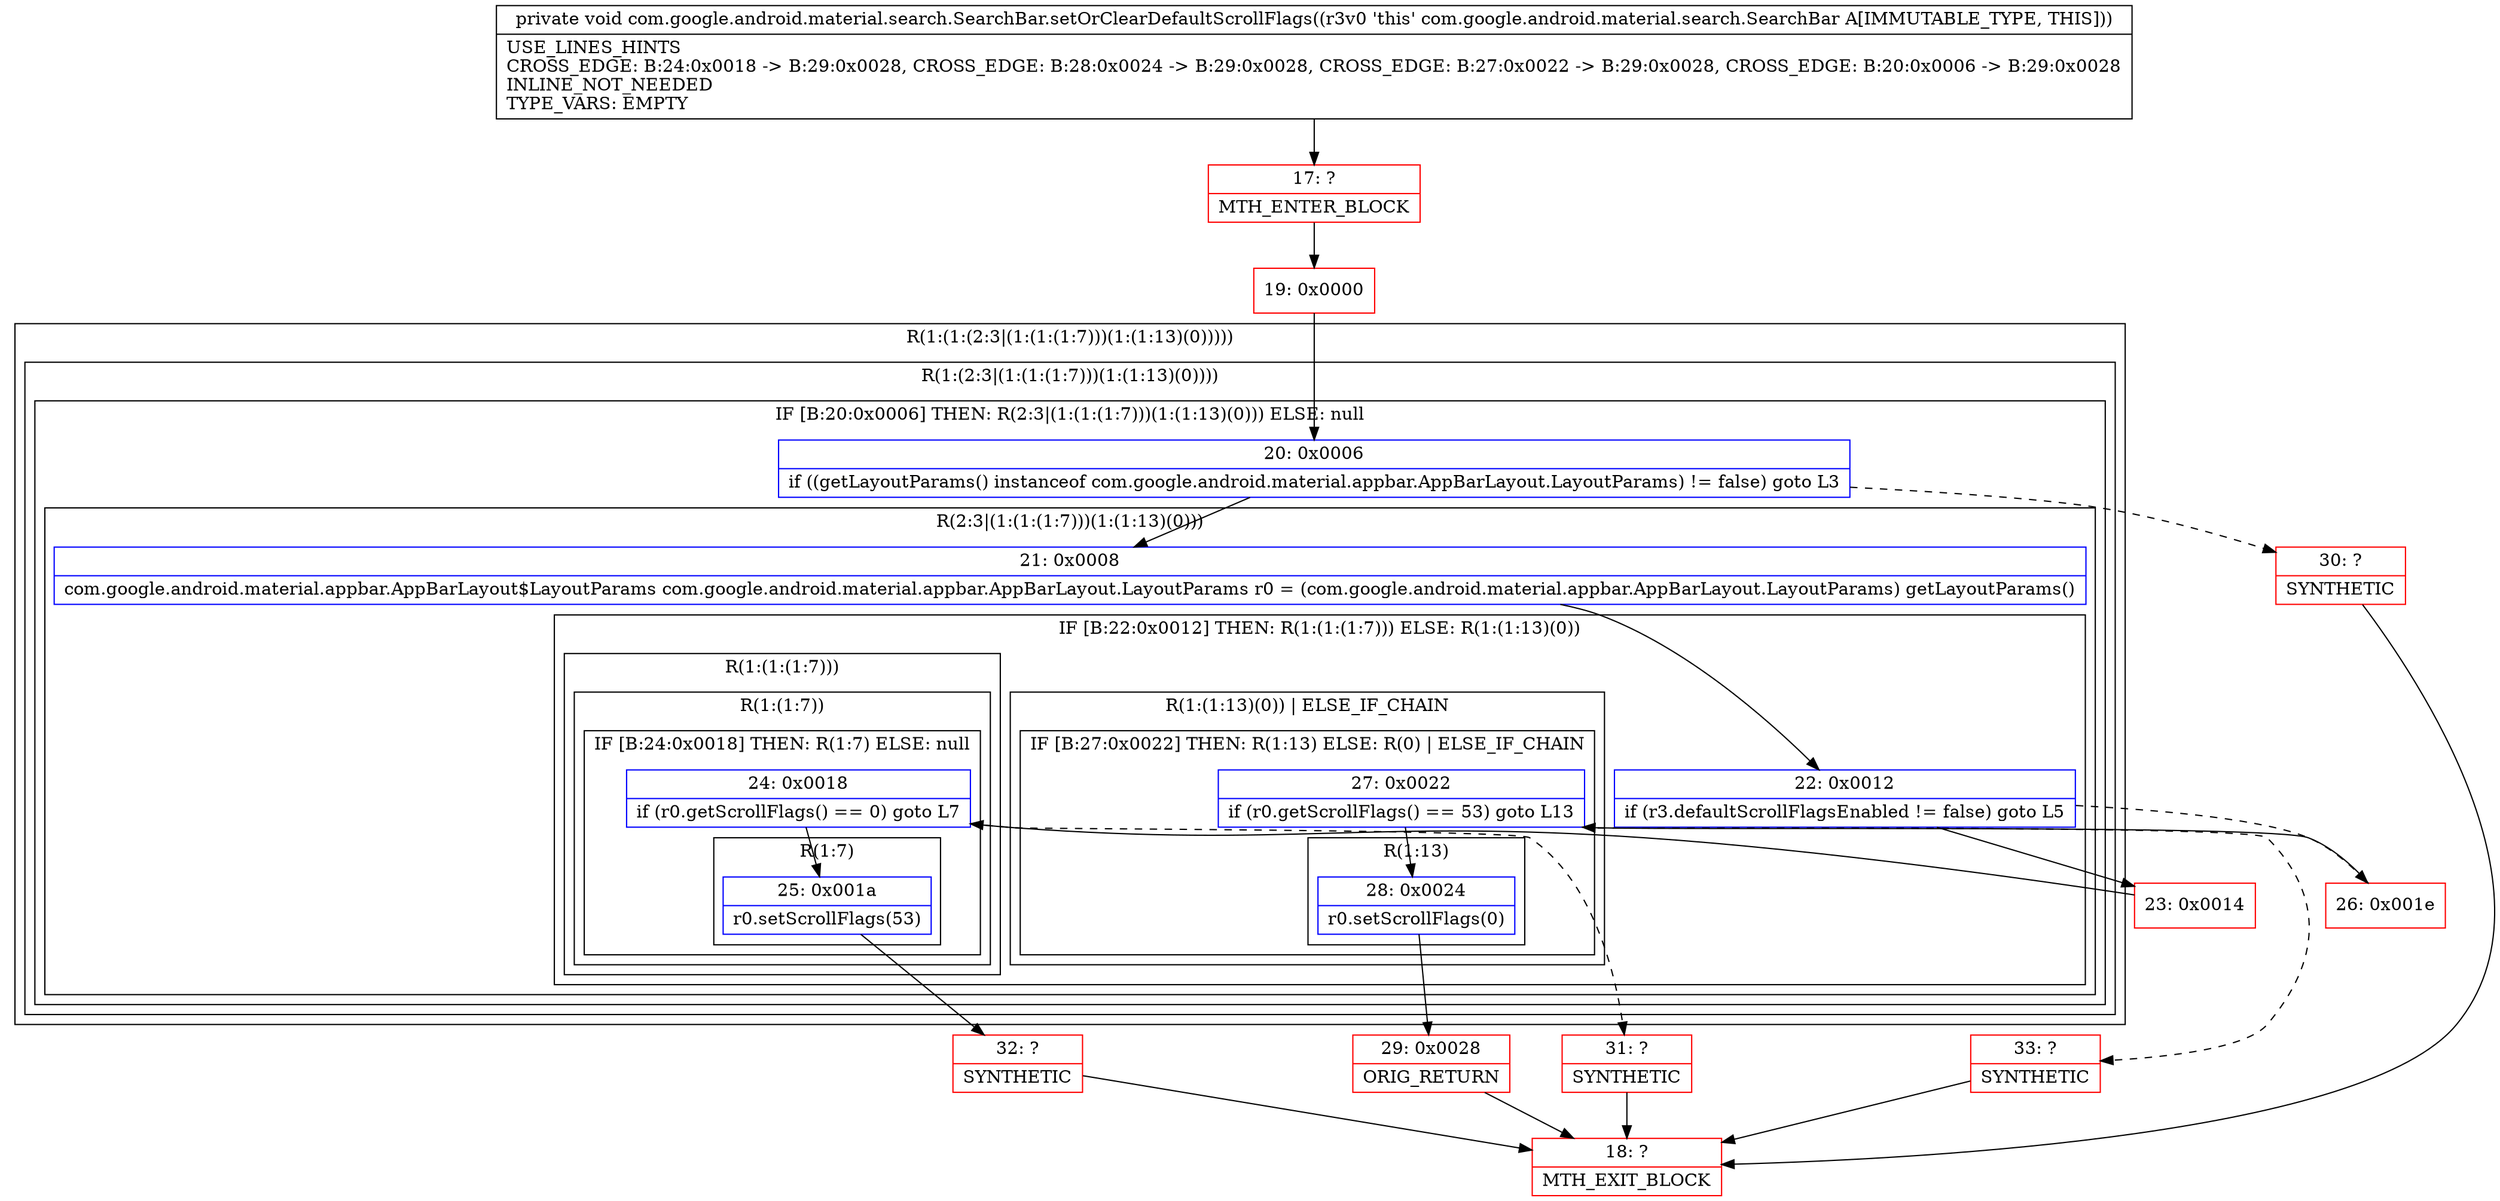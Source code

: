 digraph "CFG forcom.google.android.material.search.SearchBar.setOrClearDefaultScrollFlags()V" {
subgraph cluster_Region_271892554 {
label = "R(1:(1:(2:3|(1:(1:(1:7)))(1:(1:13)(0)))))";
node [shape=record,color=blue];
subgraph cluster_Region_755968036 {
label = "R(1:(2:3|(1:(1:(1:7)))(1:(1:13)(0))))";
node [shape=record,color=blue];
subgraph cluster_IfRegion_1874136225 {
label = "IF [B:20:0x0006] THEN: R(2:3|(1:(1:(1:7)))(1:(1:13)(0))) ELSE: null";
node [shape=record,color=blue];
Node_20 [shape=record,label="{20\:\ 0x0006|if ((getLayoutParams() instanceof com.google.android.material.appbar.AppBarLayout.LayoutParams) != false) goto L3\l}"];
subgraph cluster_Region_1015012330 {
label = "R(2:3|(1:(1:(1:7)))(1:(1:13)(0)))";
node [shape=record,color=blue];
Node_21 [shape=record,label="{21\:\ 0x0008|com.google.android.material.appbar.AppBarLayout$LayoutParams com.google.android.material.appbar.AppBarLayout.LayoutParams r0 = (com.google.android.material.appbar.AppBarLayout.LayoutParams) getLayoutParams()\l}"];
subgraph cluster_IfRegion_604034222 {
label = "IF [B:22:0x0012] THEN: R(1:(1:(1:7))) ELSE: R(1:(1:13)(0))";
node [shape=record,color=blue];
Node_22 [shape=record,label="{22\:\ 0x0012|if (r3.defaultScrollFlagsEnabled != false) goto L5\l}"];
subgraph cluster_Region_310408948 {
label = "R(1:(1:(1:7)))";
node [shape=record,color=blue];
subgraph cluster_Region_1176117896 {
label = "R(1:(1:7))";
node [shape=record,color=blue];
subgraph cluster_IfRegion_70300689 {
label = "IF [B:24:0x0018] THEN: R(1:7) ELSE: null";
node [shape=record,color=blue];
Node_24 [shape=record,label="{24\:\ 0x0018|if (r0.getScrollFlags() == 0) goto L7\l}"];
subgraph cluster_Region_1721458246 {
label = "R(1:7)";
node [shape=record,color=blue];
Node_25 [shape=record,label="{25\:\ 0x001a|r0.setScrollFlags(53)\l}"];
}
}
}
}
subgraph cluster_Region_17694446 {
label = "R(1:(1:13)(0)) | ELSE_IF_CHAIN\l";
node [shape=record,color=blue];
subgraph cluster_IfRegion_646869644 {
label = "IF [B:27:0x0022] THEN: R(1:13) ELSE: R(0) | ELSE_IF_CHAIN\l";
node [shape=record,color=blue];
Node_27 [shape=record,label="{27\:\ 0x0022|if (r0.getScrollFlags() == 53) goto L13\l}"];
subgraph cluster_Region_1684823356 {
label = "R(1:13)";
node [shape=record,color=blue];
Node_28 [shape=record,label="{28\:\ 0x0024|r0.setScrollFlags(0)\l}"];
}
subgraph cluster_Region_596307909 {
label = "R(0)";
node [shape=record,color=blue];
}
}
}
}
}
}
}
}
Node_17 [shape=record,color=red,label="{17\:\ ?|MTH_ENTER_BLOCK\l}"];
Node_19 [shape=record,color=red,label="{19\:\ 0x0000}"];
Node_23 [shape=record,color=red,label="{23\:\ 0x0014}"];
Node_32 [shape=record,color=red,label="{32\:\ ?|SYNTHETIC\l}"];
Node_18 [shape=record,color=red,label="{18\:\ ?|MTH_EXIT_BLOCK\l}"];
Node_31 [shape=record,color=red,label="{31\:\ ?|SYNTHETIC\l}"];
Node_26 [shape=record,color=red,label="{26\:\ 0x001e}"];
Node_29 [shape=record,color=red,label="{29\:\ 0x0028|ORIG_RETURN\l}"];
Node_33 [shape=record,color=red,label="{33\:\ ?|SYNTHETIC\l}"];
Node_30 [shape=record,color=red,label="{30\:\ ?|SYNTHETIC\l}"];
MethodNode[shape=record,label="{private void com.google.android.material.search.SearchBar.setOrClearDefaultScrollFlags((r3v0 'this' com.google.android.material.search.SearchBar A[IMMUTABLE_TYPE, THIS]))  | USE_LINES_HINTS\lCROSS_EDGE: B:24:0x0018 \-\> B:29:0x0028, CROSS_EDGE: B:28:0x0024 \-\> B:29:0x0028, CROSS_EDGE: B:27:0x0022 \-\> B:29:0x0028, CROSS_EDGE: B:20:0x0006 \-\> B:29:0x0028\lINLINE_NOT_NEEDED\lTYPE_VARS: EMPTY\l}"];
MethodNode -> Node_17;Node_20 -> Node_21;
Node_20 -> Node_30[style=dashed];
Node_21 -> Node_22;
Node_22 -> Node_23;
Node_22 -> Node_26[style=dashed];
Node_24 -> Node_25;
Node_24 -> Node_31[style=dashed];
Node_25 -> Node_32;
Node_27 -> Node_28;
Node_27 -> Node_33[style=dashed];
Node_28 -> Node_29;
Node_17 -> Node_19;
Node_19 -> Node_20;
Node_23 -> Node_24;
Node_32 -> Node_18;
Node_31 -> Node_18;
Node_26 -> Node_27;
Node_29 -> Node_18;
Node_33 -> Node_18;
Node_30 -> Node_18;
}

